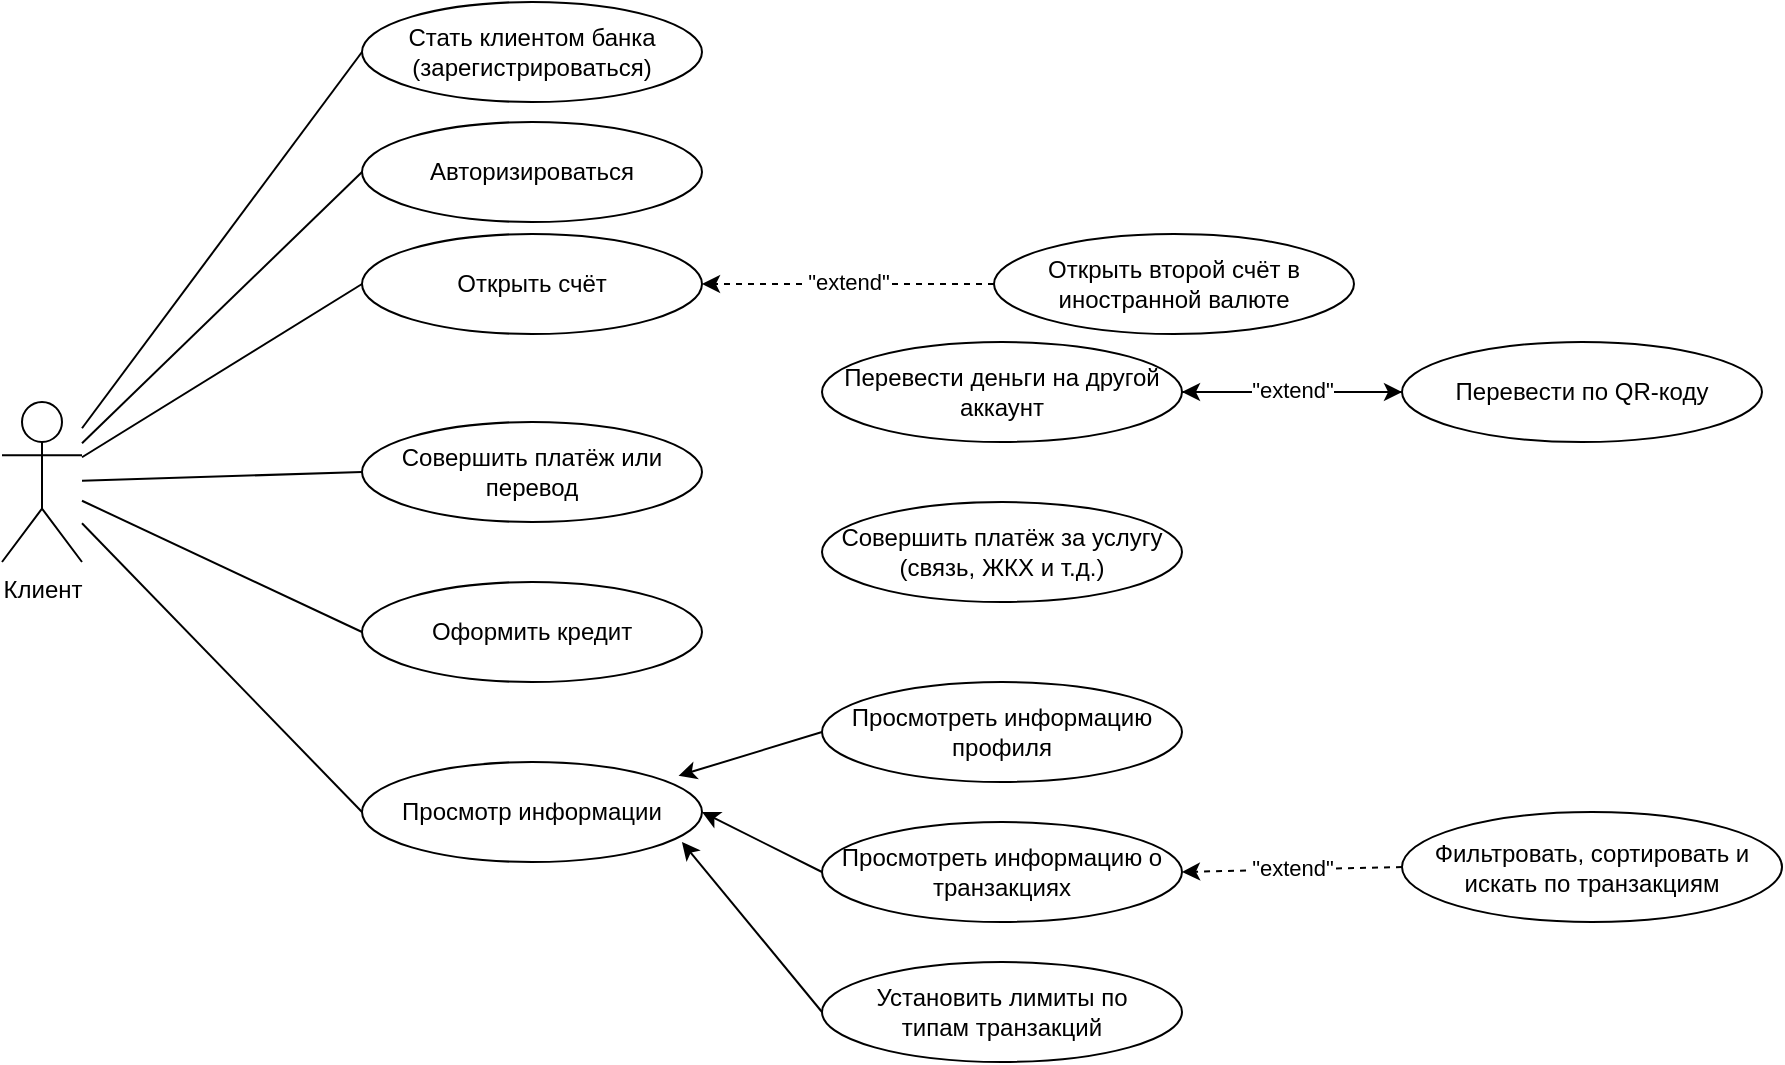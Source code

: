 <mxfile version="22.0.4" type="device">
  <diagram name="Page-1" id="-TWESqKP_bRXVp6EV_5z">
    <mxGraphModel dx="903" dy="1603" grid="1" gridSize="10" guides="1" tooltips="1" connect="1" arrows="1" fold="1" page="1" pageScale="1" pageWidth="850" pageHeight="1100" math="0" shadow="0">
      <root>
        <mxCell id="0" />
        <mxCell id="1" parent="0" />
        <mxCell id="VrbJV0djmKqlcYPBfEZg-1" value="Клиент" style="shape=umlActor;verticalLabelPosition=bottom;verticalAlign=top;html=1;" parent="1" vertex="1">
          <mxGeometry x="110" y="40" width="40" height="80" as="geometry" />
        </mxCell>
        <mxCell id="VrbJV0djmKqlcYPBfEZg-6" value="Стать клиентом банка (зарегистрироваться)" style="ellipse;whiteSpace=wrap;html=1;" parent="1" vertex="1">
          <mxGeometry x="290" y="-160" width="170" height="50" as="geometry" />
        </mxCell>
        <mxCell id="VrbJV0djmKqlcYPBfEZg-7" value="Совершить платёж или перевод" style="ellipse;whiteSpace=wrap;html=1;" parent="1" vertex="1">
          <mxGeometry x="290" y="50" width="170" height="50" as="geometry" />
        </mxCell>
        <mxCell id="f-Nha3TIXB4YnT9BbHSk-3" value="" style="edgeStyle=orthogonalEdgeStyle;rounded=0;orthogonalLoop=1;jettySize=auto;html=1;" parent="1" source="VrbJV0djmKqlcYPBfEZg-8" target="VrbJV0djmKqlcYPBfEZg-17" edge="1">
          <mxGeometry relative="1" as="geometry" />
        </mxCell>
        <mxCell id="VrbJV0djmKqlcYPBfEZg-8" value="Перевести деньги на другой аккаунт" style="ellipse;whiteSpace=wrap;html=1;" parent="1" vertex="1">
          <mxGeometry x="520" y="10" width="180" height="50" as="geometry" />
        </mxCell>
        <mxCell id="VrbJV0djmKqlcYPBfEZg-9" value="Совершить платёж за услугу (связь, ЖКХ и т.д.)" style="ellipse;whiteSpace=wrap;html=1;" parent="1" vertex="1">
          <mxGeometry x="520" y="90" width="180" height="50" as="geometry" />
        </mxCell>
        <mxCell id="VrbJV0djmKqlcYPBfEZg-17" value="Перевести по QR-коду" style="ellipse;whiteSpace=wrap;html=1;" parent="1" vertex="1">
          <mxGeometry x="810" y="10" width="180" height="50" as="geometry" />
        </mxCell>
        <mxCell id="VrbJV0djmKqlcYPBfEZg-19" value="Авторизироваться" style="ellipse;whiteSpace=wrap;html=1;" parent="1" vertex="1">
          <mxGeometry x="290" y="-100" width="170" height="50" as="geometry" />
        </mxCell>
        <mxCell id="VrbJV0djmKqlcYPBfEZg-20" value="Оформить кредит" style="ellipse;whiteSpace=wrap;html=1;" parent="1" vertex="1">
          <mxGeometry x="290" y="130" width="170" height="50" as="geometry" />
        </mxCell>
        <mxCell id="VrbJV0djmKqlcYPBfEZg-21" value="Просмотр информации" style="ellipse;whiteSpace=wrap;html=1;" parent="1" vertex="1">
          <mxGeometry x="290" y="220" width="170" height="50" as="geometry" />
        </mxCell>
        <mxCell id="VrbJV0djmKqlcYPBfEZg-23" value="Просмотреть информацию профиля" style="ellipse;whiteSpace=wrap;html=1;" parent="1" vertex="1">
          <mxGeometry x="520" y="180" width="180" height="50" as="geometry" />
        </mxCell>
        <mxCell id="VrbJV0djmKqlcYPBfEZg-24" value="Просмотреть информацию о транзакциях" style="ellipse;whiteSpace=wrap;html=1;" parent="1" vertex="1">
          <mxGeometry x="520" y="250" width="180" height="50" as="geometry" />
        </mxCell>
        <mxCell id="VrbJV0djmKqlcYPBfEZg-27" value="Фильтровать, сортировать и искать по транзакциям" style="ellipse;whiteSpace=wrap;html=1;" parent="1" vertex="1">
          <mxGeometry x="810" y="245" width="190" height="55" as="geometry" />
        </mxCell>
        <mxCell id="VrbJV0djmKqlcYPBfEZg-28" value="" style="endArrow=classic;html=1;rounded=0;entryX=1;entryY=0.5;entryDx=0;entryDy=0;exitX=0;exitY=0.5;exitDx=0;exitDy=0;dashed=1;" parent="1" source="VrbJV0djmKqlcYPBfEZg-27" target="VrbJV0djmKqlcYPBfEZg-24" edge="1">
          <mxGeometry width="50" height="50" relative="1" as="geometry">
            <mxPoint x="820" y="45" as="sourcePoint" />
            <mxPoint x="710" y="45" as="targetPoint" />
          </mxGeometry>
        </mxCell>
        <mxCell id="VrbJV0djmKqlcYPBfEZg-29" value="&quot;extend&quot;" style="edgeLabel;html=1;align=center;verticalAlign=middle;resizable=0;points=[];" parent="VrbJV0djmKqlcYPBfEZg-28" vertex="1" connectable="0">
          <mxGeometry x="0.009" y="-1" relative="1" as="geometry">
            <mxPoint as="offset" />
          </mxGeometry>
        </mxCell>
        <mxCell id="VrbJV0djmKqlcYPBfEZg-30" value="" style="endArrow=none;html=1;rounded=0;entryX=0;entryY=0.5;entryDx=0;entryDy=0;" parent="1" source="VrbJV0djmKqlcYPBfEZg-1" target="VrbJV0djmKqlcYPBfEZg-6" edge="1">
          <mxGeometry width="50" height="50" relative="1" as="geometry">
            <mxPoint x="530" y="190" as="sourcePoint" />
            <mxPoint x="580" y="140" as="targetPoint" />
          </mxGeometry>
        </mxCell>
        <mxCell id="VrbJV0djmKqlcYPBfEZg-31" value="" style="endArrow=none;html=1;rounded=0;entryX=0;entryY=0.5;entryDx=0;entryDy=0;" parent="1" source="VrbJV0djmKqlcYPBfEZg-1" target="VrbJV0djmKqlcYPBfEZg-19" edge="1">
          <mxGeometry width="50" height="50" relative="1" as="geometry">
            <mxPoint x="160" y="72" as="sourcePoint" />
            <mxPoint x="300" y="-55" as="targetPoint" />
          </mxGeometry>
        </mxCell>
        <mxCell id="VrbJV0djmKqlcYPBfEZg-32" value="" style="endArrow=none;html=1;rounded=0;entryX=0;entryY=0.5;entryDx=0;entryDy=0;" parent="1" source="VrbJV0djmKqlcYPBfEZg-1" target="VrbJV0djmKqlcYPBfEZg-7" edge="1">
          <mxGeometry width="50" height="50" relative="1" as="geometry">
            <mxPoint x="210" y="130" as="sourcePoint" />
            <mxPoint x="300" y="15" as="targetPoint" />
          </mxGeometry>
        </mxCell>
        <mxCell id="VrbJV0djmKqlcYPBfEZg-33" value="" style="endArrow=none;html=1;rounded=0;entryX=0;entryY=0.5;entryDx=0;entryDy=0;" parent="1" source="VrbJV0djmKqlcYPBfEZg-1" target="VrbJV0djmKqlcYPBfEZg-20" edge="1">
          <mxGeometry width="50" height="50" relative="1" as="geometry">
            <mxPoint x="210" y="220" as="sourcePoint" />
            <mxPoint x="300" y="85" as="targetPoint" />
          </mxGeometry>
        </mxCell>
        <mxCell id="VrbJV0djmKqlcYPBfEZg-34" value="" style="endArrow=none;html=1;rounded=0;entryX=0;entryY=0.5;entryDx=0;entryDy=0;" parent="1" source="VrbJV0djmKqlcYPBfEZg-1" target="VrbJV0djmKqlcYPBfEZg-21" edge="1">
          <mxGeometry width="50" height="50" relative="1" as="geometry">
            <mxPoint x="150" y="280" as="sourcePoint" />
            <mxPoint x="300" y="165" as="targetPoint" />
          </mxGeometry>
        </mxCell>
        <mxCell id="VrbJV0djmKqlcYPBfEZg-35" value="Установить лимиты по &lt;br&gt;типам транзакций" style="ellipse;whiteSpace=wrap;html=1;" parent="1" vertex="1">
          <mxGeometry x="520" y="320" width="180" height="50" as="geometry" />
        </mxCell>
        <mxCell id="f-Nha3TIXB4YnT9BbHSk-1" value="Открыть счёт" style="ellipse;whiteSpace=wrap;html=1;" parent="1" vertex="1">
          <mxGeometry x="290" y="-44" width="170" height="50" as="geometry" />
        </mxCell>
        <mxCell id="f-Nha3TIXB4YnT9BbHSk-2" value="" style="endArrow=none;html=1;rounded=0;entryX=0;entryY=0.5;entryDx=0;entryDy=0;" parent="1" source="VrbJV0djmKqlcYPBfEZg-1" target="f-Nha3TIXB4YnT9BbHSk-1" edge="1">
          <mxGeometry width="50" height="50" relative="1" as="geometry">
            <mxPoint x="160" y="71" as="sourcePoint" />
            <mxPoint x="300" y="-65" as="targetPoint" />
          </mxGeometry>
        </mxCell>
        <mxCell id="f-Nha3TIXB4YnT9BbHSk-4" value="" style="endArrow=classic;html=1;rounded=0;entryX=1;entryY=0.5;entryDx=0;entryDy=0;dashed=1;exitX=0;exitY=0.5;exitDx=0;exitDy=0;" parent="1" source="f-Nha3TIXB4YnT9BbHSk-6" target="f-Nha3TIXB4YnT9BbHSk-1" edge="1">
          <mxGeometry width="50" height="50" relative="1" as="geometry">
            <mxPoint x="580" y="-20" as="sourcePoint" />
            <mxPoint x="500" y="-5.5" as="targetPoint" />
          </mxGeometry>
        </mxCell>
        <mxCell id="f-Nha3TIXB4YnT9BbHSk-5" value="&quot;extend&quot;" style="edgeLabel;html=1;align=center;verticalAlign=middle;resizable=0;points=[];" parent="f-Nha3TIXB4YnT9BbHSk-4" vertex="1" connectable="0">
          <mxGeometry x="0.009" y="-1" relative="1" as="geometry">
            <mxPoint as="offset" />
          </mxGeometry>
        </mxCell>
        <mxCell id="f-Nha3TIXB4YnT9BbHSk-6" value="Открыть второй счёт в иностранной валюте" style="ellipse;whiteSpace=wrap;html=1;" parent="1" vertex="1">
          <mxGeometry x="606" y="-44" width="180" height="50" as="geometry" />
        </mxCell>
        <mxCell id="zNo1t27xuGlx9WvPPFUk-1" value="" style="endArrow=classic;html=1;rounded=0;entryX=1;entryY=0.5;entryDx=0;entryDy=0;dashed=1;exitX=0;exitY=0.5;exitDx=0;exitDy=0;" edge="1" parent="1" source="VrbJV0djmKqlcYPBfEZg-17" target="VrbJV0djmKqlcYPBfEZg-8">
          <mxGeometry width="50" height="50" relative="1" as="geometry">
            <mxPoint x="616" y="-9" as="sourcePoint" />
            <mxPoint x="470" y="-9" as="targetPoint" />
          </mxGeometry>
        </mxCell>
        <mxCell id="zNo1t27xuGlx9WvPPFUk-2" value="&quot;extend&quot;" style="edgeLabel;html=1;align=center;verticalAlign=middle;resizable=0;points=[];" vertex="1" connectable="0" parent="zNo1t27xuGlx9WvPPFUk-1">
          <mxGeometry x="0.009" y="-1" relative="1" as="geometry">
            <mxPoint as="offset" />
          </mxGeometry>
        </mxCell>
        <mxCell id="zNo1t27xuGlx9WvPPFUk-3" value="" style="endArrow=classic;html=1;rounded=0;exitX=0;exitY=0.5;exitDx=0;exitDy=0;entryX=0.931;entryY=0.138;entryDx=0;entryDy=0;entryPerimeter=0;" edge="1" parent="1" source="VrbJV0djmKqlcYPBfEZg-23" target="VrbJV0djmKqlcYPBfEZg-21">
          <mxGeometry width="50" height="50" relative="1" as="geometry">
            <mxPoint x="440" y="140" as="sourcePoint" />
            <mxPoint x="490" y="90" as="targetPoint" />
          </mxGeometry>
        </mxCell>
        <mxCell id="zNo1t27xuGlx9WvPPFUk-4" value="" style="endArrow=classic;html=1;rounded=0;exitX=0;exitY=0.5;exitDx=0;exitDy=0;entryX=1;entryY=0.5;entryDx=0;entryDy=0;" edge="1" parent="1" source="VrbJV0djmKqlcYPBfEZg-24" target="VrbJV0djmKqlcYPBfEZg-21">
          <mxGeometry width="50" height="50" relative="1" as="geometry">
            <mxPoint x="530" y="215" as="sourcePoint" />
            <mxPoint x="458" y="237" as="targetPoint" />
          </mxGeometry>
        </mxCell>
        <mxCell id="zNo1t27xuGlx9WvPPFUk-5" value="" style="endArrow=classic;html=1;rounded=0;exitX=0;exitY=0.5;exitDx=0;exitDy=0;entryX=0.941;entryY=0.8;entryDx=0;entryDy=0;entryPerimeter=0;" edge="1" parent="1" source="VrbJV0djmKqlcYPBfEZg-35" target="VrbJV0djmKqlcYPBfEZg-21">
          <mxGeometry width="50" height="50" relative="1" as="geometry">
            <mxPoint x="530" y="285" as="sourcePoint" />
            <mxPoint x="470" y="255" as="targetPoint" />
          </mxGeometry>
        </mxCell>
      </root>
    </mxGraphModel>
  </diagram>
</mxfile>
